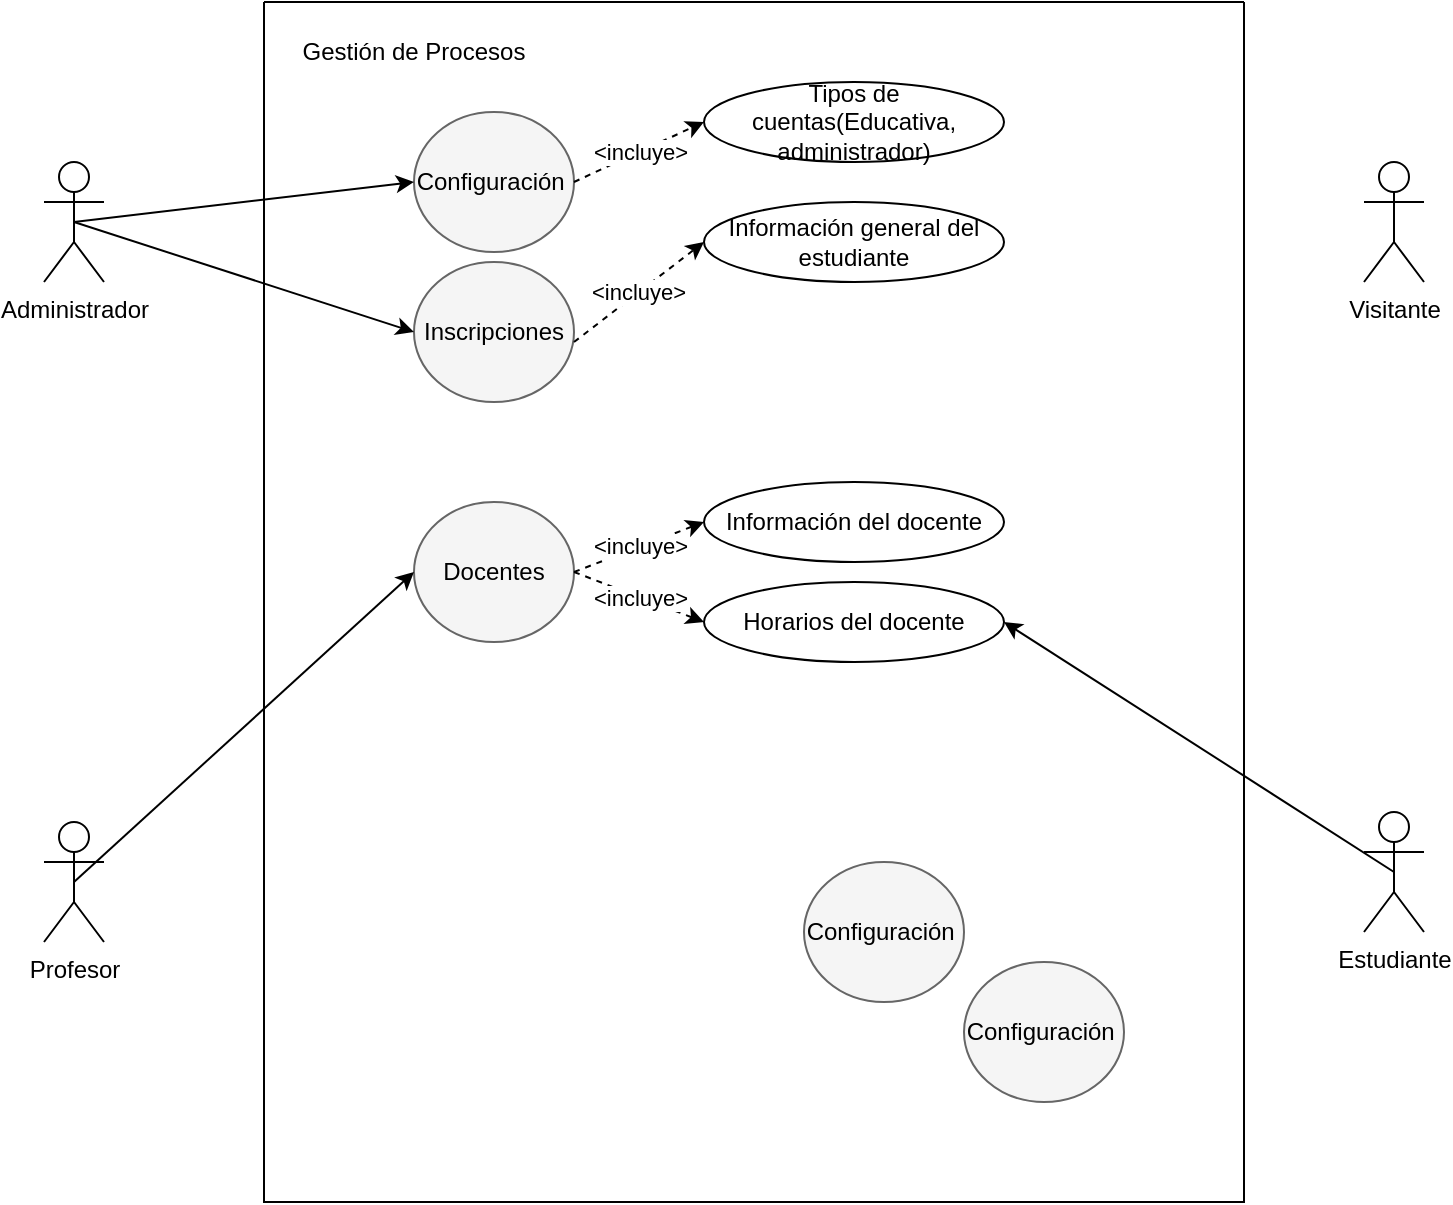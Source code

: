 <mxfile version="20.5.3" type="github">
  <diagram id="wk9G49RxcnoVOnsU51YZ" name="Página-1">
    <mxGraphModel dx="755" dy="428" grid="1" gridSize="10" guides="1" tooltips="1" connect="1" arrows="1" fold="1" page="1" pageScale="1" pageWidth="827" pageHeight="1169" math="0" shadow="0">
      <root>
        <mxCell id="0" />
        <mxCell id="1" parent="0" />
        <mxCell id="nI-esKSOfCK_z1l074qF-1" value="" style="swimlane;startSize=0;" vertex="1" parent="1">
          <mxGeometry x="200" y="150" width="490" height="600" as="geometry" />
        </mxCell>
        <mxCell id="nI-esKSOfCK_z1l074qF-11" value="Gestión de Procesos" style="text;html=1;strokeColor=none;fillColor=none;align=center;verticalAlign=middle;whiteSpace=wrap;rounded=0;" vertex="1" parent="nI-esKSOfCK_z1l074qF-1">
          <mxGeometry x="10" y="10" width="130" height="30" as="geometry" />
        </mxCell>
        <mxCell id="nI-esKSOfCK_z1l074qF-12" value="" style="ellipse;whiteSpace=wrap;html=1;fillColor=#f5f5f5;fontColor=#333333;strokeColor=#666666;" vertex="1" parent="nI-esKSOfCK_z1l074qF-1">
          <mxGeometry x="75" y="55" width="80" height="70" as="geometry" />
        </mxCell>
        <mxCell id="nI-esKSOfCK_z1l074qF-13" value="Configuración&amp;nbsp;" style="text;html=1;strokeColor=none;fillColor=none;align=center;verticalAlign=middle;whiteSpace=wrap;rounded=0;" vertex="1" parent="nI-esKSOfCK_z1l074qF-1">
          <mxGeometry x="85" y="75" width="60" height="30" as="geometry" />
        </mxCell>
        <mxCell id="nI-esKSOfCK_z1l074qF-19" value="Tipos de cuentas(Educativa, administrador)" style="ellipse;whiteSpace=wrap;html=1;" vertex="1" parent="nI-esKSOfCK_z1l074qF-1">
          <mxGeometry x="220" y="40" width="150" height="40" as="geometry" />
        </mxCell>
        <mxCell id="nI-esKSOfCK_z1l074qF-18" value="&amp;lt;incluye&amp;gt;" style="endArrow=classic;html=1;rounded=0;jumpStyle=line;horizontal=1;dashed=1;exitX=1;exitY=0.5;exitDx=0;exitDy=0;entryX=0;entryY=0.5;entryDx=0;entryDy=0;" edge="1" parent="nI-esKSOfCK_z1l074qF-1" source="nI-esKSOfCK_z1l074qF-12" target="nI-esKSOfCK_z1l074qF-19">
          <mxGeometry width="50" height="50" relative="1" as="geometry">
            <mxPoint x="180" y="340" as="sourcePoint" />
            <mxPoint x="230" y="290" as="targetPoint" />
          </mxGeometry>
        </mxCell>
        <mxCell id="nI-esKSOfCK_z1l074qF-22" value="" style="ellipse;whiteSpace=wrap;html=1;fillColor=#f5f5f5;fontColor=#333333;strokeColor=#666666;" vertex="1" parent="nI-esKSOfCK_z1l074qF-1">
          <mxGeometry x="75" y="130" width="80" height="70" as="geometry" />
        </mxCell>
        <mxCell id="nI-esKSOfCK_z1l074qF-23" value="Inscripciones" style="text;html=1;strokeColor=none;fillColor=none;align=center;verticalAlign=middle;whiteSpace=wrap;rounded=0;" vertex="1" parent="nI-esKSOfCK_z1l074qF-1">
          <mxGeometry x="85" y="150" width="60" height="30" as="geometry" />
        </mxCell>
        <mxCell id="nI-esKSOfCK_z1l074qF-24" value="" style="ellipse;whiteSpace=wrap;html=1;fillColor=#f5f5f5;fontColor=#333333;strokeColor=#666666;" vertex="1" parent="nI-esKSOfCK_z1l074qF-1">
          <mxGeometry x="270" y="430" width="80" height="70" as="geometry" />
        </mxCell>
        <mxCell id="nI-esKSOfCK_z1l074qF-25" value="Configuración&amp;nbsp;" style="text;html=1;strokeColor=none;fillColor=none;align=center;verticalAlign=middle;whiteSpace=wrap;rounded=0;" vertex="1" parent="nI-esKSOfCK_z1l074qF-1">
          <mxGeometry x="280" y="450" width="60" height="30" as="geometry" />
        </mxCell>
        <mxCell id="nI-esKSOfCK_z1l074qF-26" value="" style="ellipse;whiteSpace=wrap;html=1;fillColor=#f5f5f5;fontColor=#333333;strokeColor=#666666;" vertex="1" parent="nI-esKSOfCK_z1l074qF-1">
          <mxGeometry x="350" y="480" width="80" height="70" as="geometry" />
        </mxCell>
        <mxCell id="nI-esKSOfCK_z1l074qF-27" value="Configuración&amp;nbsp;" style="text;html=1;strokeColor=none;fillColor=none;align=center;verticalAlign=middle;whiteSpace=wrap;rounded=0;" vertex="1" parent="nI-esKSOfCK_z1l074qF-1">
          <mxGeometry x="360" y="500" width="60" height="30" as="geometry" />
        </mxCell>
        <mxCell id="nI-esKSOfCK_z1l074qF-28" value="" style="ellipse;whiteSpace=wrap;html=1;fillColor=#f5f5f5;fontColor=#333333;strokeColor=#666666;" vertex="1" parent="nI-esKSOfCK_z1l074qF-1">
          <mxGeometry x="75" y="250" width="80" height="70" as="geometry" />
        </mxCell>
        <mxCell id="nI-esKSOfCK_z1l074qF-29" value="Docentes" style="text;html=1;strokeColor=none;fillColor=none;align=center;verticalAlign=middle;whiteSpace=wrap;rounded=0;" vertex="1" parent="nI-esKSOfCK_z1l074qF-1">
          <mxGeometry x="85" y="270" width="60" height="30" as="geometry" />
        </mxCell>
        <mxCell id="nI-esKSOfCK_z1l074qF-31" value="Información general del estudiante" style="ellipse;whiteSpace=wrap;html=1;" vertex="1" parent="nI-esKSOfCK_z1l074qF-1">
          <mxGeometry x="220" y="100" width="150" height="40" as="geometry" />
        </mxCell>
        <mxCell id="nI-esKSOfCK_z1l074qF-32" value="&amp;lt;incluye&amp;gt;" style="endArrow=classic;html=1;rounded=0;jumpStyle=line;horizontal=1;dashed=1;exitX=1;exitY=0.5;exitDx=0;exitDy=0;entryX=0;entryY=0.5;entryDx=0;entryDy=0;" edge="1" parent="nI-esKSOfCK_z1l074qF-1" target="nI-esKSOfCK_z1l074qF-31">
          <mxGeometry width="50" height="50" relative="1" as="geometry">
            <mxPoint x="155" y="170" as="sourcePoint" />
            <mxPoint x="30" y="220" as="targetPoint" />
          </mxGeometry>
        </mxCell>
        <mxCell id="nI-esKSOfCK_z1l074qF-36" value="Información del docente&lt;span style=&quot;color: rgba(0, 0, 0, 0); font-family: monospace; font-size: 0px; text-align: start;&quot;&gt;%3CmxGraphModel%3E%3Croot%3E%3CmxCell%20id%3D%220%22%2F%3E%3CmxCell%20id%3D%221%22%20parent%3D%220%22%2F%3E%3CmxCell%20id%3D%222%22%20value%3D%22Tipos%20de%20cuentas(Educativa%2C%20administrador)%22%20style%3D%22ellipse%3BwhiteSpace%3Dwrap%3Bhtml%3D1%3B%22%20vertex%3D%221%22%20parent%3D%221%22%3E%3CmxGeometry%20x%3D%22420%22%20y%3D%22190%22%20width%3D%22150%22%20height%3D%2240%22%20as%3D%22geometry%22%2F%3E%3C%2FmxCell%3E%3CmxCell%20id%3D%223%22%20value%3D%22%26amp%3Blt%3Bincluye%26amp%3Bgt%3B%22%20style%3D%22endArrow%3Dclassic%3Bhtml%3D1%3Brounded%3D0%3BjumpStyle%3Dline%3Bhorizontal%3D1%3Bdashed%3D1%3BexitX%3D1%3BexitY%3D0.5%3BexitDx%3D0%3BexitDy%3D0%3BentryX%3D0%3BentryY%3D0.5%3BentryDx%3D0%3BentryDy%3D0%3B%22%20edge%3D%221%22%20target%3D%222%22%20parent%3D%221%22%3E%3CmxGeometry%20width%3D%2250%22%20height%3D%2250%22%20relative%3D%221%22%20as%3D%22geometry%22%3E%3CmxPoint%20x%3D%22355%22%20y%3D%22240%22%20as%3D%22sourcePoint%22%2F%3E%3CmxPoint%20x%3D%22230%22%20y%3D%22290%22%20as%3D%22targetPoint%22%2F%3E%3C%2FmxGeometry%3E%3C%2FmxCell%3E%3C%2Froot%3E%3C%2FmxGraphModel%3E&lt;/span&gt;" style="ellipse;whiteSpace=wrap;html=1;" vertex="1" parent="nI-esKSOfCK_z1l074qF-1">
          <mxGeometry x="220" y="240" width="150" height="40" as="geometry" />
        </mxCell>
        <mxCell id="nI-esKSOfCK_z1l074qF-37" value="&amp;lt;incluye&amp;gt;" style="endArrow=classic;html=1;rounded=0;jumpStyle=line;horizontal=1;dashed=1;exitX=1;exitY=0.5;exitDx=0;exitDy=0;entryX=0;entryY=0.5;entryDx=0;entryDy=0;" edge="1" parent="nI-esKSOfCK_z1l074qF-1" target="nI-esKSOfCK_z1l074qF-36" source="nI-esKSOfCK_z1l074qF-28">
          <mxGeometry width="50" height="50" relative="1" as="geometry">
            <mxPoint x="155" y="290" as="sourcePoint" />
            <mxPoint x="30" y="340" as="targetPoint" />
          </mxGeometry>
        </mxCell>
        <mxCell id="nI-esKSOfCK_z1l074qF-38" value="Horarios del docente" style="ellipse;whiteSpace=wrap;html=1;" vertex="1" parent="nI-esKSOfCK_z1l074qF-1">
          <mxGeometry x="220" y="290" width="150" height="40" as="geometry" />
        </mxCell>
        <mxCell id="nI-esKSOfCK_z1l074qF-39" value="&amp;lt;incluye&amp;gt;" style="endArrow=classic;html=1;rounded=0;jumpStyle=line;horizontal=1;dashed=1;exitX=1;exitY=0.5;exitDx=0;exitDy=0;entryX=0;entryY=0.5;entryDx=0;entryDy=0;" edge="1" parent="nI-esKSOfCK_z1l074qF-1" target="nI-esKSOfCK_z1l074qF-38" source="nI-esKSOfCK_z1l074qF-28">
          <mxGeometry width="50" height="50" relative="1" as="geometry">
            <mxPoint x="140" y="340" as="sourcePoint" />
            <mxPoint x="15" y="390" as="targetPoint" />
          </mxGeometry>
        </mxCell>
        <mxCell id="nI-esKSOfCK_z1l074qF-2" value="Administrador" style="shape=umlActor;verticalLabelPosition=bottom;verticalAlign=top;html=1;outlineConnect=0;" vertex="1" parent="1">
          <mxGeometry x="90" y="230" width="30" height="60" as="geometry" />
        </mxCell>
        <mxCell id="nI-esKSOfCK_z1l074qF-3" value="Profesor" style="shape=umlActor;verticalLabelPosition=bottom;verticalAlign=top;html=1;outlineConnect=0;" vertex="1" parent="1">
          <mxGeometry x="90" y="560" width="30" height="60" as="geometry" />
        </mxCell>
        <mxCell id="nI-esKSOfCK_z1l074qF-4" value="Visitante" style="shape=umlActor;verticalLabelPosition=bottom;verticalAlign=top;html=1;outlineConnect=0;" vertex="1" parent="1">
          <mxGeometry x="750" y="230" width="30" height="60" as="geometry" />
        </mxCell>
        <mxCell id="nI-esKSOfCK_z1l074qF-5" value="Estudiante" style="shape=umlActor;verticalLabelPosition=bottom;verticalAlign=top;html=1;outlineConnect=0;" vertex="1" parent="1">
          <mxGeometry x="750" y="555" width="30" height="60" as="geometry" />
        </mxCell>
        <mxCell id="nI-esKSOfCK_z1l074qF-14" value="" style="endArrow=classic;html=1;rounded=0;exitX=0.5;exitY=0.5;exitDx=0;exitDy=0;exitPerimeter=0;entryX=0;entryY=0.5;entryDx=0;entryDy=0;" edge="1" parent="1" source="nI-esKSOfCK_z1l074qF-2" target="nI-esKSOfCK_z1l074qF-12">
          <mxGeometry width="50" height="50" relative="1" as="geometry">
            <mxPoint x="380" y="490" as="sourcePoint" />
            <mxPoint x="430" y="440" as="targetPoint" />
          </mxGeometry>
        </mxCell>
        <mxCell id="nI-esKSOfCK_z1l074qF-30" value="" style="endArrow=classic;html=1;rounded=0;entryX=0;entryY=0.5;entryDx=0;entryDy=0;exitX=0.5;exitY=0.5;exitDx=0;exitDy=0;exitPerimeter=0;" edge="1" parent="1" source="nI-esKSOfCK_z1l074qF-2" target="nI-esKSOfCK_z1l074qF-22">
          <mxGeometry width="50" height="50" relative="1" as="geometry">
            <mxPoint x="300" y="380" as="sourcePoint" />
            <mxPoint x="475" y="370" as="targetPoint" />
          </mxGeometry>
        </mxCell>
        <mxCell id="nI-esKSOfCK_z1l074qF-40" value="" style="endArrow=classic;html=1;rounded=0;jumpStyle=line;entryX=1;entryY=0.5;entryDx=0;entryDy=0;exitX=0.5;exitY=0.5;exitDx=0;exitDy=0;exitPerimeter=0;" edge="1" parent="1" source="nI-esKSOfCK_z1l074qF-5" target="nI-esKSOfCK_z1l074qF-38">
          <mxGeometry width="50" height="50" relative="1" as="geometry">
            <mxPoint x="580" y="550" as="sourcePoint" />
            <mxPoint x="630" y="500" as="targetPoint" />
          </mxGeometry>
        </mxCell>
        <mxCell id="nI-esKSOfCK_z1l074qF-42" value="" style="endArrow=classic;html=1;rounded=0;jumpStyle=line;exitX=0.5;exitY=0.5;exitDx=0;exitDy=0;exitPerimeter=0;entryX=0;entryY=0.5;entryDx=0;entryDy=0;" edge="1" parent="1" source="nI-esKSOfCK_z1l074qF-3" target="nI-esKSOfCK_z1l074qF-28">
          <mxGeometry width="50" height="50" relative="1" as="geometry">
            <mxPoint x="260" y="580" as="sourcePoint" />
            <mxPoint x="310" y="530" as="targetPoint" />
          </mxGeometry>
        </mxCell>
      </root>
    </mxGraphModel>
  </diagram>
</mxfile>

